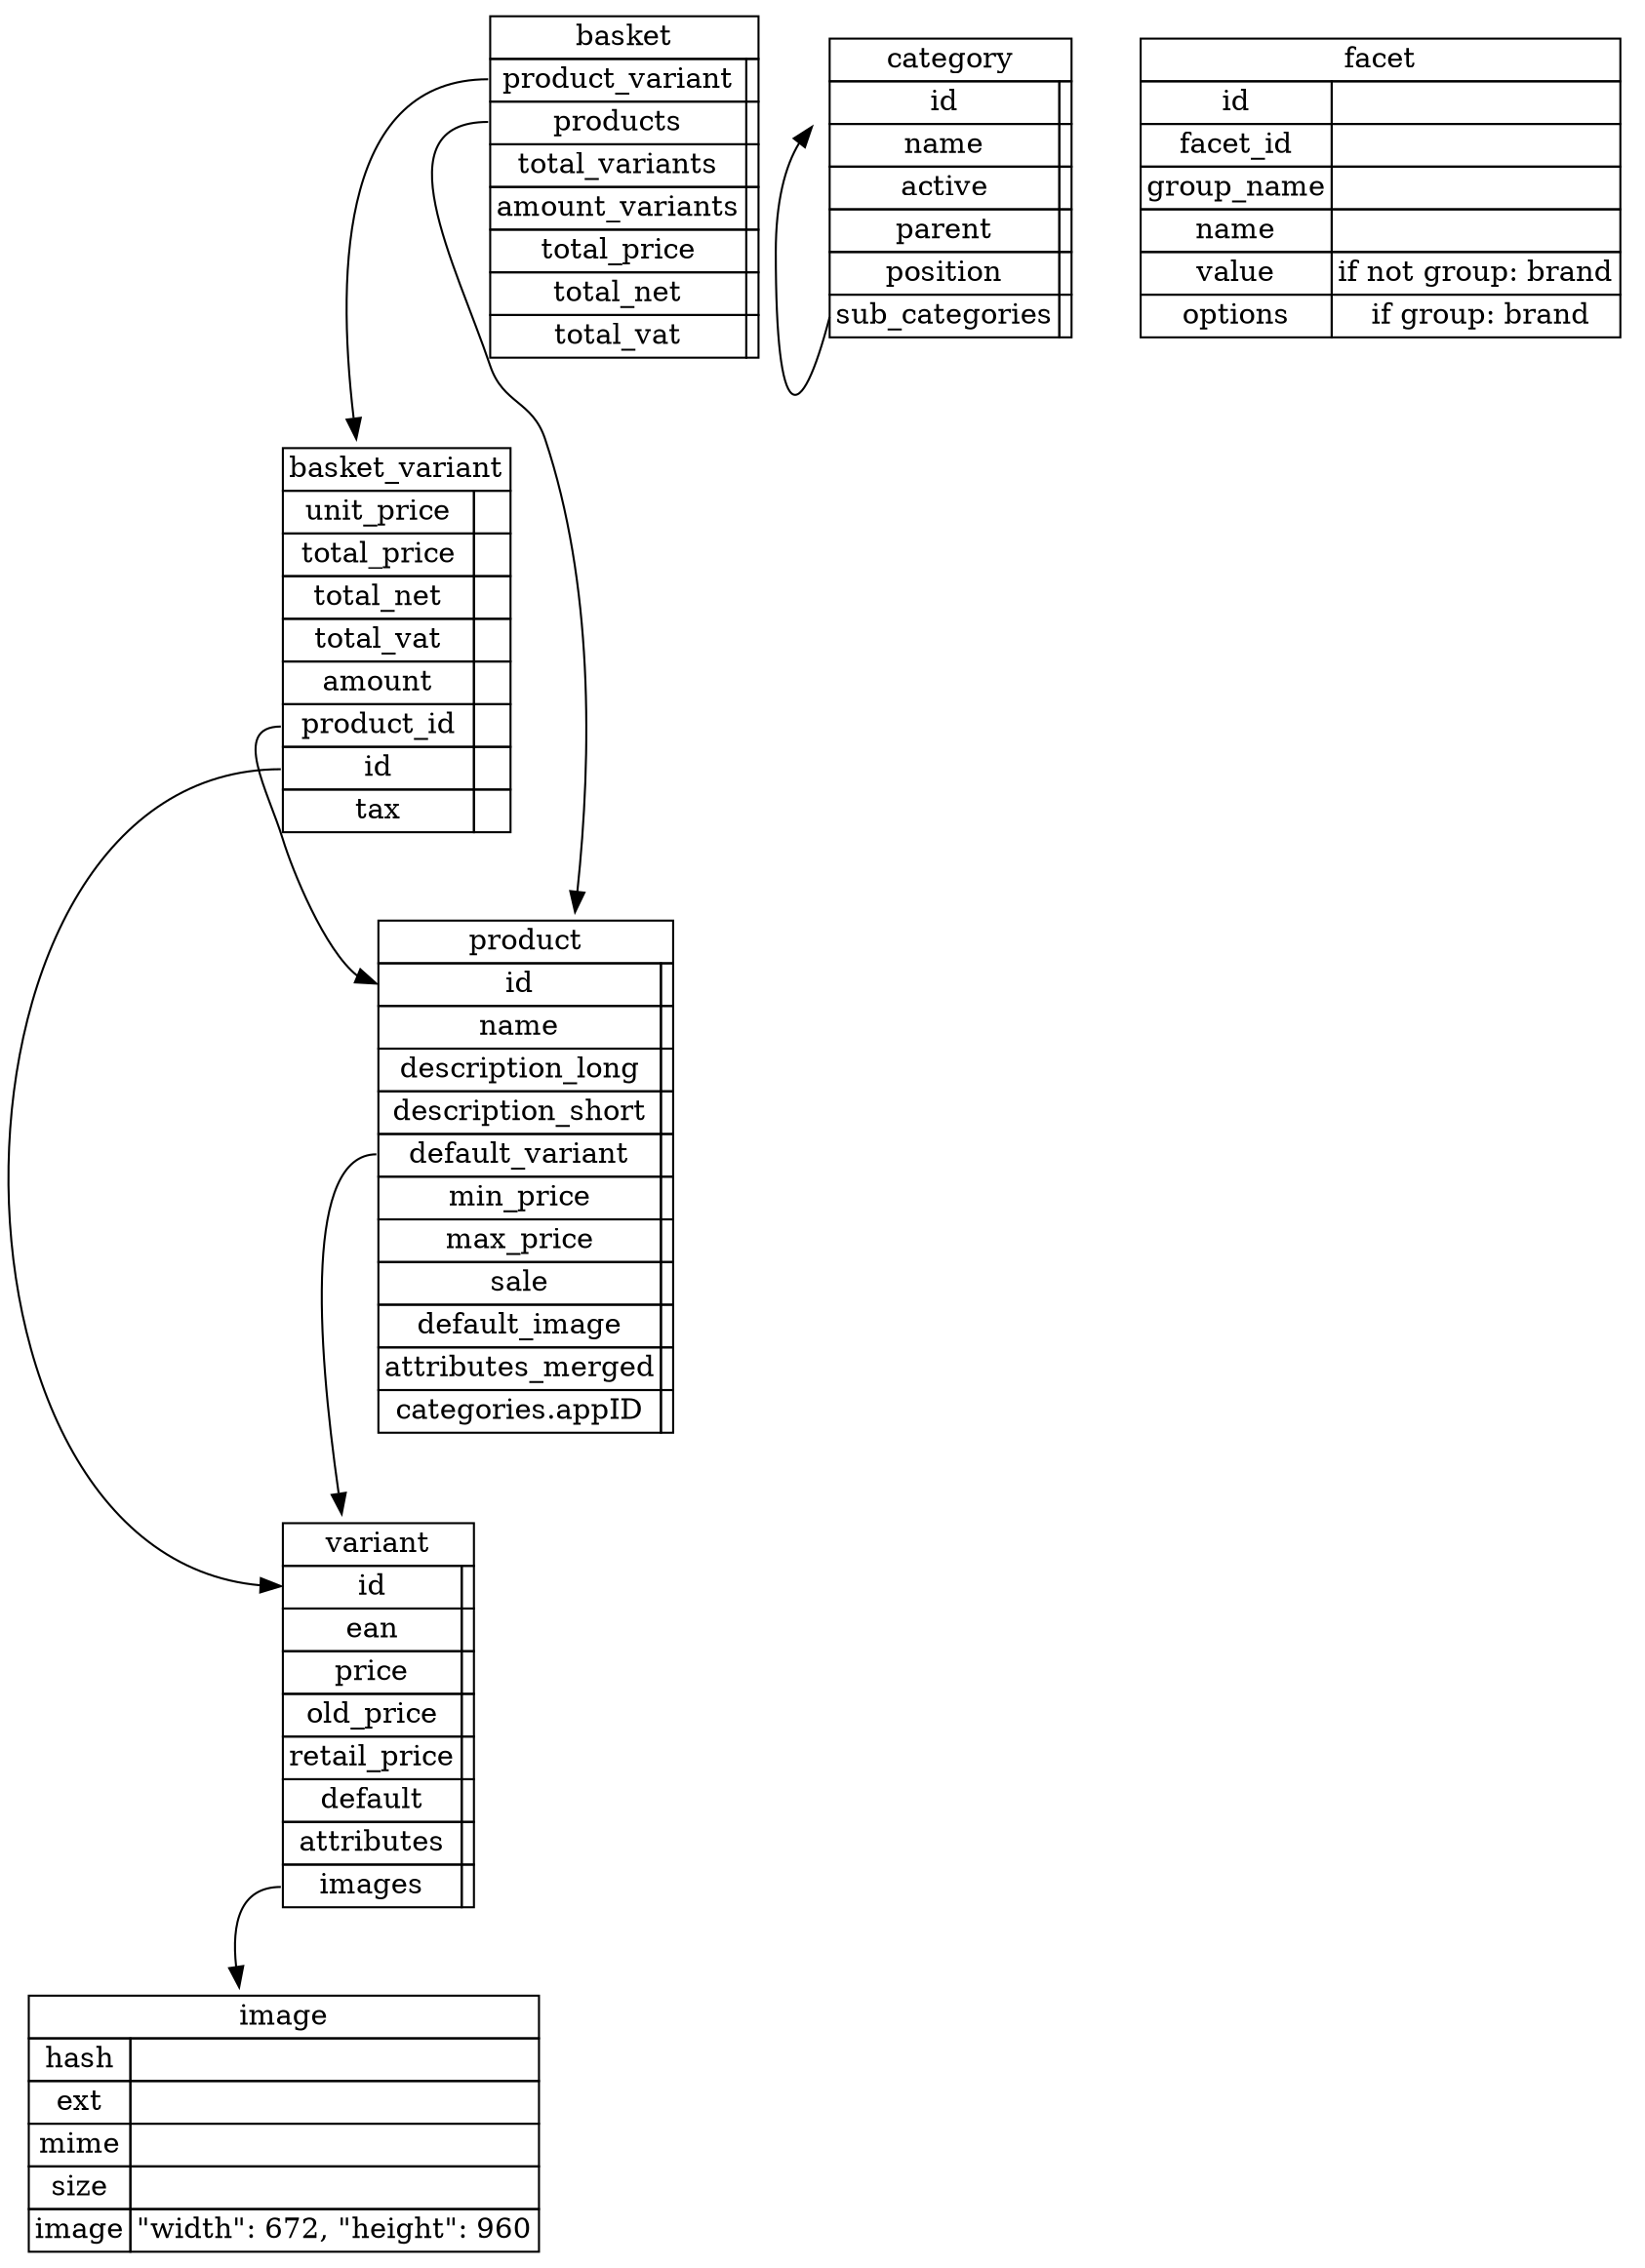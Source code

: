 digraph objects {
    node[shape=none];

    basket[label=<<table cellspacing="0" border="0" cellborder="1">
        <tr><td colspan="2">basket</td></tr>
        <tr><td port="variant">product_variant</td><td></td></tr>
        <tr><td port="products">products</td><td></td></tr>
        <tr><td>total_variants</td><td></td></tr>
        <tr><td>amount_variants</td><td></td></tr>
        <tr><td>total_price</td><td></td></tr>
        <tr><td>total_net</td><td></td></tr>
        <tr><td>total_vat</td><td></td></tr>
    </table>>];

    basket_variant[label=<<table cellspacing="0" border="0" cellborder="1">
        <tr><td colspan="2">basket_variant</td></tr>
        <tr><td>unit_price</td><td></td></tr>
        <tr><td>total_price</td><td></td></tr>
        <tr><td>total_net</td><td></td></tr>
        <tr><td>total_vat</td><td></td></tr>
        <tr><td>amount</td><td></td></tr>
        <tr><td port="product">product_id</td><td></td></tr>
        <tr><td port="id">id</td><td></td></tr>
        <tr><td>tax</td><td></td></tr>
    </table>>];

    category[label=<<table cellspacing="0" border="0" cellborder="1">
        <tr><td colspan="2">category</td></tr>
        <tr><td>id</td><td></td></tr>
        <tr><td>name</td><td></td></tr>
        <tr><td>active</td><td></td></tr>
        <tr><td>parent</td><td></td></tr>
        <tr><td>position</td><td></td></tr>
        <tr><td port="sub">sub_categories</td><td></td></tr>
    </table>>];

    product[label=<<table cellspacing="0" border="0" cellborder="1">
        <tr><td colspan="2">product</td></tr>
        <tr><td port="id">id</td><td></td></tr>
        <tr><td>name</td><td></td></tr>
        <tr><td>description_long</td><td></td></tr>
        <tr><td>description_short</td><td></td></tr>
        <tr><td port="variant">default_variant</td><td></td></tr>
        <tr><td>min_price</td><td></td></tr>
        <tr><td>max_price</td><td></td></tr>
        <tr><td>sale</td><td></td></tr>
        <tr><td>default_image</td><td></td></tr>
        <tr><td>attributes_merged</td><td></td></tr>
        <tr><td>categories.appID</td><td></td></tr>
    </table>>];

    variant[label=<<table cellspacing="0" border="0" cellborder="1">
        <tr><td colspan="2">variant</td></tr>
        <tr><td port="id">id</td><td></td></tr>
        <tr><td>ean</td><td></td></tr>
        <tr><td>price</td><td></td></tr>
        <tr><td>old_price</td><td></td></tr>
        <tr><td>retail_price</td><td></td></tr>
        <tr><td>default</td><td></td></tr>
        <tr><td>attributes</td><td></td></tr>
        <tr><td port="image">images</td><td></td></tr>
    </table>>];

    image[label=<<table cellspacing="0" border="0" cellborder="1">
        <tr><td colspan="2">image</td></tr>
        <tr><td>hash</td><td></td></tr>
        <tr><td>ext</td><td></td></tr>
        <tr><td>mime</td><td></td></tr>
        <tr><td>size</td><td></td></tr>
        <tr><td>image</td><td>"width": 672, "height": 960</td></tr>
    </table>>];

    facet[label=<<table cellspacing="0" border="0" cellborder="1">
        <tr><td colspan="2">facet</td></tr>
        <tr><td>id</td><td></td></tr>
        <tr><td>facet_id</td><td></td></tr>
        <tr><td>group_name</td><td></td></tr>
        <tr><td>name</td><td></td></tr>
        <tr><td>value</td><td>if not group: brand</td></tr>
        <tr><td>options</td><td> if group: brand</td></tr>
    </table>>];


    basket:variant:w -> basket_variant;
    basket:products:w -> product;
    basket_variant:id:w -> variant:id:w;
    basket_variant:product:w -> product:id:w;
    category:sub:w -> category;
    product:variant:w -> variant;
    variant:image:w -> image;
}